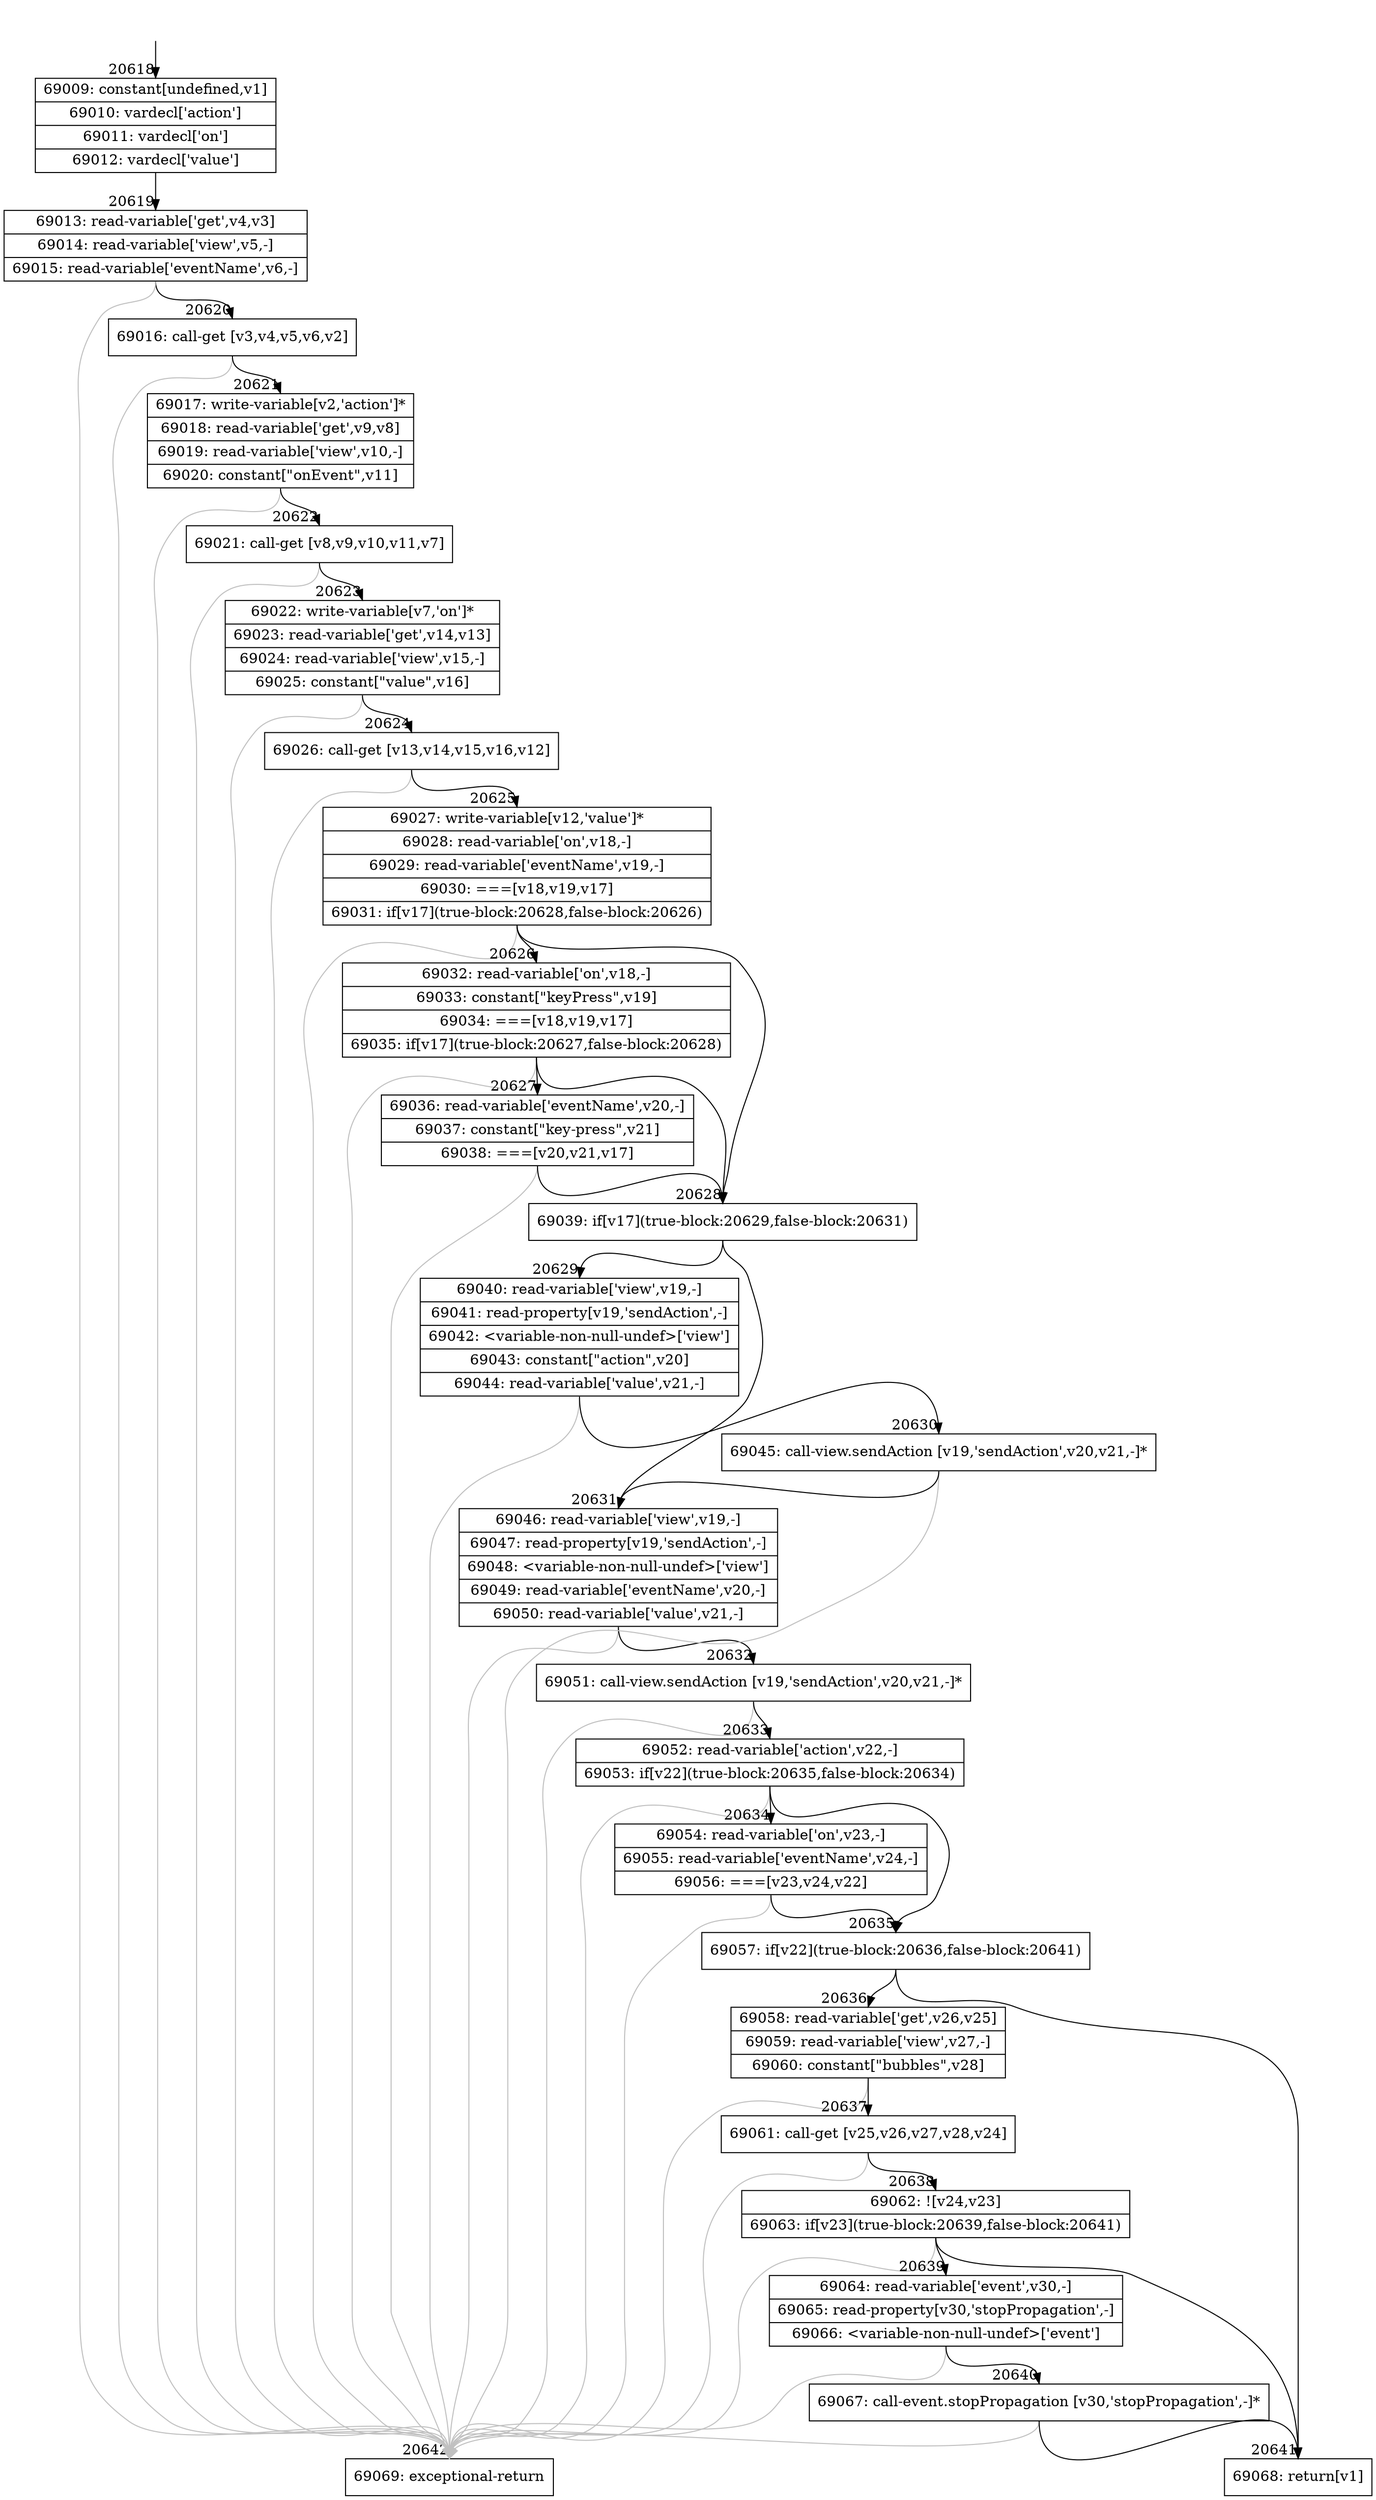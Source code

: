 digraph {
rankdir="TD"
BB_entry1807[shape=none,label=""];
BB_entry1807 -> BB20618 [tailport=s, headport=n, headlabel="    20618"]
BB20618 [shape=record label="{69009: constant[undefined,v1]|69010: vardecl['action']|69011: vardecl['on']|69012: vardecl['value']}" ] 
BB20618 -> BB20619 [tailport=s, headport=n, headlabel="      20619"]
BB20619 [shape=record label="{69013: read-variable['get',v4,v3]|69014: read-variable['view',v5,-]|69015: read-variable['eventName',v6,-]}" ] 
BB20619 -> BB20620 [tailport=s, headport=n, headlabel="      20620"]
BB20619 -> BB20642 [tailport=s, headport=n, color=gray, headlabel="      20642"]
BB20620 [shape=record label="{69016: call-get [v3,v4,v5,v6,v2]}" ] 
BB20620 -> BB20621 [tailport=s, headport=n, headlabel="      20621"]
BB20620 -> BB20642 [tailport=s, headport=n, color=gray]
BB20621 [shape=record label="{69017: write-variable[v2,'action']*|69018: read-variable['get',v9,v8]|69019: read-variable['view',v10,-]|69020: constant[\"onEvent\",v11]}" ] 
BB20621 -> BB20622 [tailport=s, headport=n, headlabel="      20622"]
BB20621 -> BB20642 [tailport=s, headport=n, color=gray]
BB20622 [shape=record label="{69021: call-get [v8,v9,v10,v11,v7]}" ] 
BB20622 -> BB20623 [tailport=s, headport=n, headlabel="      20623"]
BB20622 -> BB20642 [tailport=s, headport=n, color=gray]
BB20623 [shape=record label="{69022: write-variable[v7,'on']*|69023: read-variable['get',v14,v13]|69024: read-variable['view',v15,-]|69025: constant[\"value\",v16]}" ] 
BB20623 -> BB20624 [tailport=s, headport=n, headlabel="      20624"]
BB20623 -> BB20642 [tailport=s, headport=n, color=gray]
BB20624 [shape=record label="{69026: call-get [v13,v14,v15,v16,v12]}" ] 
BB20624 -> BB20625 [tailport=s, headport=n, headlabel="      20625"]
BB20624 -> BB20642 [tailport=s, headport=n, color=gray]
BB20625 [shape=record label="{69027: write-variable[v12,'value']*|69028: read-variable['on',v18,-]|69029: read-variable['eventName',v19,-]|69030: ===[v18,v19,v17]|69031: if[v17](true-block:20628,false-block:20626)}" ] 
BB20625 -> BB20628 [tailport=s, headport=n, headlabel="      20628"]
BB20625 -> BB20626 [tailport=s, headport=n, headlabel="      20626"]
BB20625 -> BB20642 [tailport=s, headport=n, color=gray]
BB20626 [shape=record label="{69032: read-variable['on',v18,-]|69033: constant[\"keyPress\",v19]|69034: ===[v18,v19,v17]|69035: if[v17](true-block:20627,false-block:20628)}" ] 
BB20626 -> BB20628 [tailport=s, headport=n]
BB20626 -> BB20627 [tailport=s, headport=n, headlabel="      20627"]
BB20626 -> BB20642 [tailport=s, headport=n, color=gray]
BB20627 [shape=record label="{69036: read-variable['eventName',v20,-]|69037: constant[\"key-press\",v21]|69038: ===[v20,v21,v17]}" ] 
BB20627 -> BB20628 [tailport=s, headport=n]
BB20627 -> BB20642 [tailport=s, headport=n, color=gray]
BB20628 [shape=record label="{69039: if[v17](true-block:20629,false-block:20631)}" ] 
BB20628 -> BB20629 [tailport=s, headport=n, headlabel="      20629"]
BB20628 -> BB20631 [tailport=s, headport=n, headlabel="      20631"]
BB20629 [shape=record label="{69040: read-variable['view',v19,-]|69041: read-property[v19,'sendAction',-]|69042: \<variable-non-null-undef\>['view']|69043: constant[\"action\",v20]|69044: read-variable['value',v21,-]}" ] 
BB20629 -> BB20630 [tailport=s, headport=n, headlabel="      20630"]
BB20629 -> BB20642 [tailport=s, headport=n, color=gray]
BB20630 [shape=record label="{69045: call-view.sendAction [v19,'sendAction',v20,v21,-]*}" ] 
BB20630 -> BB20631 [tailport=s, headport=n]
BB20630 -> BB20642 [tailport=s, headport=n, color=gray]
BB20631 [shape=record label="{69046: read-variable['view',v19,-]|69047: read-property[v19,'sendAction',-]|69048: \<variable-non-null-undef\>['view']|69049: read-variable['eventName',v20,-]|69050: read-variable['value',v21,-]}" ] 
BB20631 -> BB20632 [tailport=s, headport=n, headlabel="      20632"]
BB20631 -> BB20642 [tailport=s, headport=n, color=gray]
BB20632 [shape=record label="{69051: call-view.sendAction [v19,'sendAction',v20,v21,-]*}" ] 
BB20632 -> BB20633 [tailport=s, headport=n, headlabel="      20633"]
BB20632 -> BB20642 [tailport=s, headport=n, color=gray]
BB20633 [shape=record label="{69052: read-variable['action',v22,-]|69053: if[v22](true-block:20635,false-block:20634)}" ] 
BB20633 -> BB20635 [tailport=s, headport=n, headlabel="      20635"]
BB20633 -> BB20634 [tailport=s, headport=n, headlabel="      20634"]
BB20633 -> BB20642 [tailport=s, headport=n, color=gray]
BB20634 [shape=record label="{69054: read-variable['on',v23,-]|69055: read-variable['eventName',v24,-]|69056: ===[v23,v24,v22]}" ] 
BB20634 -> BB20635 [tailport=s, headport=n]
BB20634 -> BB20642 [tailport=s, headport=n, color=gray]
BB20635 [shape=record label="{69057: if[v22](true-block:20636,false-block:20641)}" ] 
BB20635 -> BB20636 [tailport=s, headport=n, headlabel="      20636"]
BB20635 -> BB20641 [tailport=s, headport=n, headlabel="      20641"]
BB20636 [shape=record label="{69058: read-variable['get',v26,v25]|69059: read-variable['view',v27,-]|69060: constant[\"bubbles\",v28]}" ] 
BB20636 -> BB20637 [tailport=s, headport=n, headlabel="      20637"]
BB20636 -> BB20642 [tailport=s, headport=n, color=gray]
BB20637 [shape=record label="{69061: call-get [v25,v26,v27,v28,v24]}" ] 
BB20637 -> BB20638 [tailport=s, headport=n, headlabel="      20638"]
BB20637 -> BB20642 [tailport=s, headport=n, color=gray]
BB20638 [shape=record label="{69062: ![v24,v23]|69063: if[v23](true-block:20639,false-block:20641)}" ] 
BB20638 -> BB20639 [tailport=s, headport=n, headlabel="      20639"]
BB20638 -> BB20641 [tailport=s, headport=n]
BB20638 -> BB20642 [tailport=s, headport=n, color=gray]
BB20639 [shape=record label="{69064: read-variable['event',v30,-]|69065: read-property[v30,'stopPropagation',-]|69066: \<variable-non-null-undef\>['event']}" ] 
BB20639 -> BB20640 [tailport=s, headport=n, headlabel="      20640"]
BB20639 -> BB20642 [tailport=s, headport=n, color=gray]
BB20640 [shape=record label="{69067: call-event.stopPropagation [v30,'stopPropagation',-]*}" ] 
BB20640 -> BB20641 [tailport=s, headport=n]
BB20640 -> BB20642 [tailport=s, headport=n, color=gray]
BB20641 [shape=record label="{69068: return[v1]}" ] 
BB20642 [shape=record label="{69069: exceptional-return}" ] 
//#$~ 38883
}
